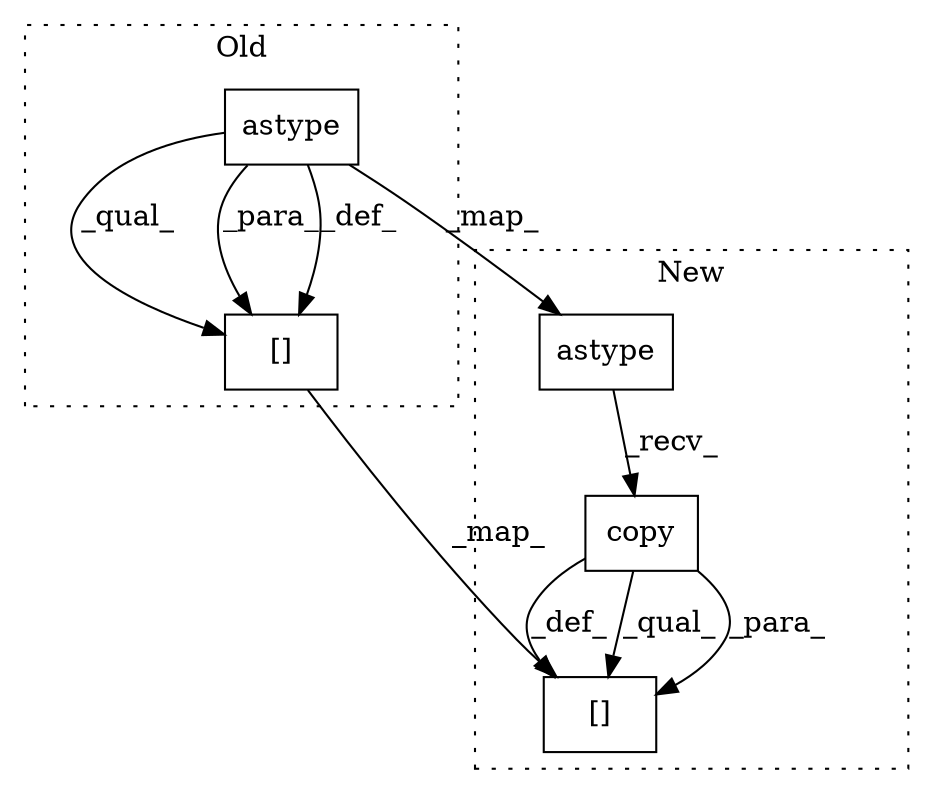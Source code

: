 digraph G {
subgraph cluster0 {
1 [label="astype" a="32" s="9341,9353" l="7,1" shape="box"];
5 [label="[]" a="2" s="9499,9507" l="5,1" shape="box"];
label = "Old";
style="dotted";
}
subgraph cluster1 {
2 [label="astype" a="32" s="9388,9400" l="7,1" shape="box"];
3 [label="copy" a="32" s="9402" l="6" shape="box"];
4 [label="[]" a="2" s="9553,9562" l="6,1" shape="box"];
label = "New";
style="dotted";
}
1 -> 5 [label="_qual_"];
1 -> 2 [label="_map_"];
1 -> 5 [label="_para_"];
1 -> 5 [label="_def_"];
2 -> 3 [label="_recv_"];
3 -> 4 [label="_def_"];
3 -> 4 [label="_qual_"];
3 -> 4 [label="_para_"];
5 -> 4 [label="_map_"];
}